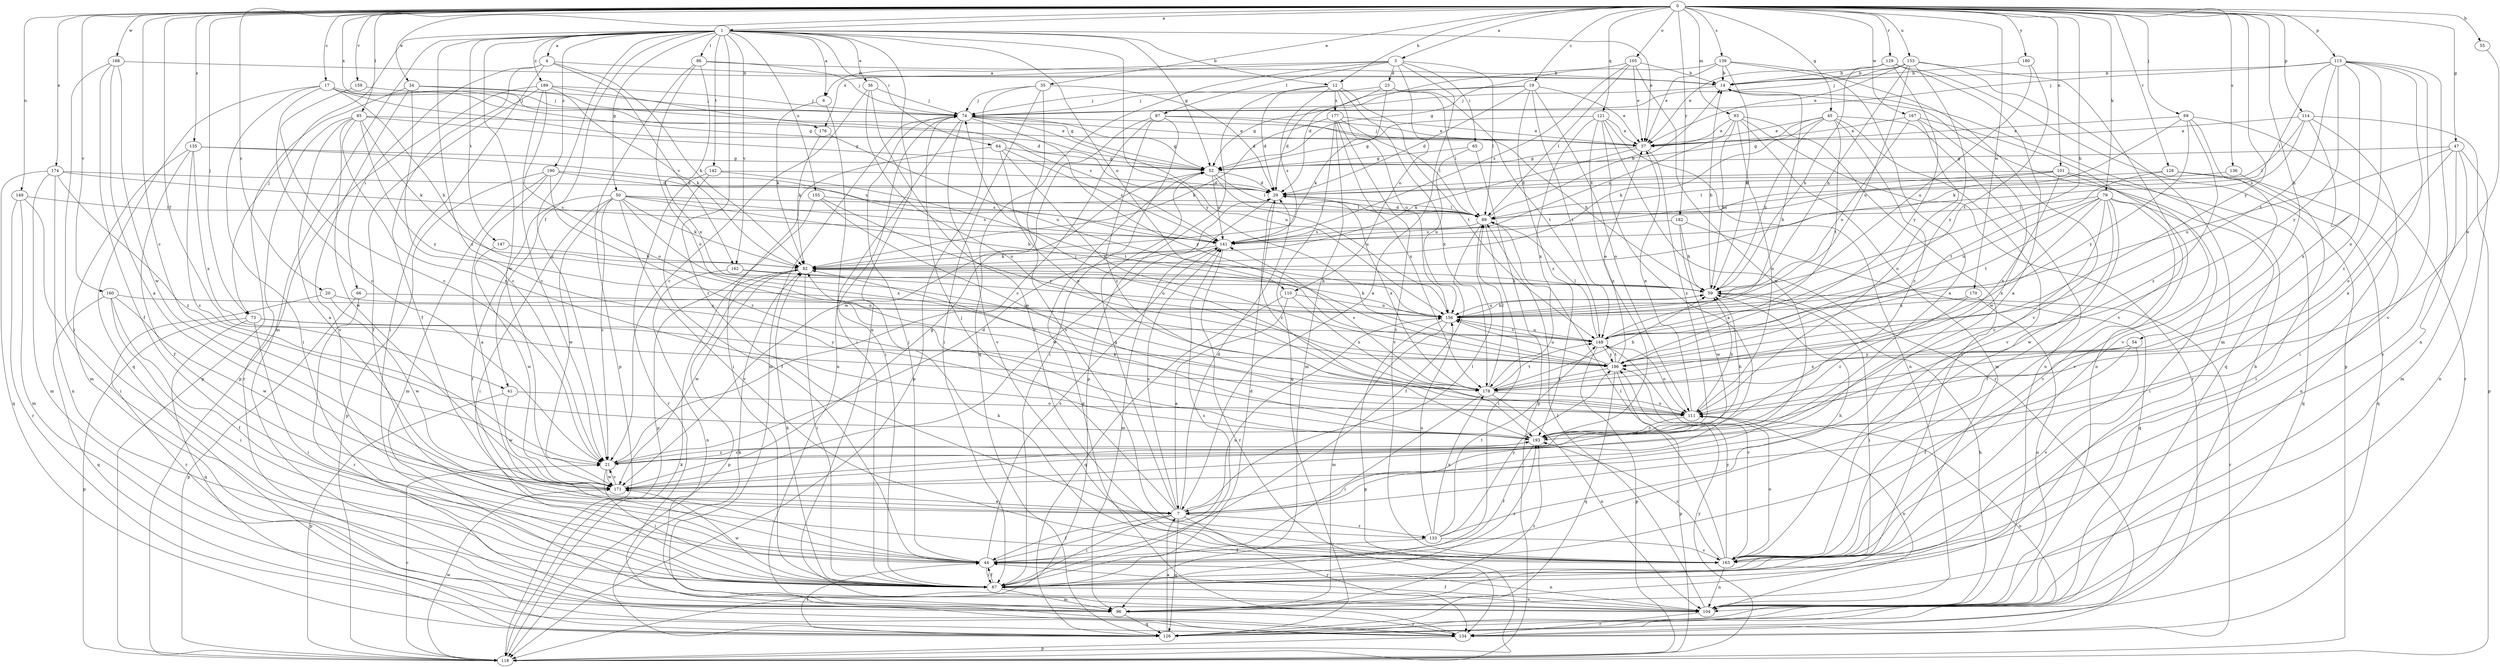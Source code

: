 strict digraph  {
0;
1;
3;
4;
6;
7;
12;
14;
17;
19;
20;
21;
23;
29;
34;
35;
36;
37;
41;
44;
45;
47;
50;
52;
54;
55;
59;
64;
65;
66;
67;
69;
73;
74;
79;
82;
85;
86;
87;
89;
93;
96;
101;
104;
105;
110;
111;
113;
114;
118;
121;
126;
128;
129;
133;
134;
135;
136;
139;
141;
142;
147;
148;
149;
153;
155;
156;
159;
160;
162;
163;
167;
168;
170;
171;
174;
176;
177;
178;
180;
182;
186;
189;
190;
193;
0 -> 1  [label=a];
0 -> 3  [label=a];
0 -> 12  [label=b];
0 -> 17  [label=c];
0 -> 19  [label=c];
0 -> 20  [label=c];
0 -> 21  [label=c];
0 -> 34  [label=e];
0 -> 35  [label=e];
0 -> 41  [label=f];
0 -> 45  [label=g];
0 -> 47  [label=g];
0 -> 54  [label=h];
0 -> 55  [label=h];
0 -> 59  [label=h];
0 -> 69  [label=j];
0 -> 73  [label=j];
0 -> 79  [label=k];
0 -> 85  [label=l];
0 -> 93  [label=m];
0 -> 101  [label=n];
0 -> 105  [label=o];
0 -> 113  [label=p];
0 -> 114  [label=p];
0 -> 121  [label=q];
0 -> 128  [label=r];
0 -> 129  [label=r];
0 -> 135  [label=s];
0 -> 136  [label=s];
0 -> 139  [label=s];
0 -> 149  [label=u];
0 -> 153  [label=u];
0 -> 159  [label=v];
0 -> 160  [label=v];
0 -> 167  [label=w];
0 -> 168  [label=w];
0 -> 170  [label=w];
0 -> 174  [label=x];
0 -> 176  [label=x];
0 -> 180  [label=y];
0 -> 182  [label=y];
0 -> 186  [label=y];
1 -> 4  [label=a];
1 -> 6  [label=a];
1 -> 12  [label=b];
1 -> 21  [label=c];
1 -> 36  [label=e];
1 -> 37  [label=e];
1 -> 41  [label=f];
1 -> 50  [label=g];
1 -> 52  [label=g];
1 -> 64  [label=i];
1 -> 73  [label=j];
1 -> 86  [label=l];
1 -> 96  [label=m];
1 -> 104  [label=n];
1 -> 110  [label=o];
1 -> 133  [label=r];
1 -> 142  [label=t];
1 -> 147  [label=t];
1 -> 155  [label=u];
1 -> 162  [label=v];
1 -> 171  [label=w];
1 -> 186  [label=y];
1 -> 189  [label=z];
1 -> 190  [label=z];
1 -> 193  [label=z];
3 -> 6  [label=a];
3 -> 7  [label=a];
3 -> 23  [label=d];
3 -> 65  [label=i];
3 -> 87  [label=l];
3 -> 89  [label=l];
3 -> 110  [label=o];
3 -> 126  [label=q];
3 -> 176  [label=x];
4 -> 14  [label=b];
4 -> 44  [label=f];
4 -> 66  [label=i];
4 -> 67  [label=i];
4 -> 82  [label=k];
4 -> 162  [label=v];
6 -> 67  [label=i];
6 -> 82  [label=k];
7 -> 29  [label=d];
7 -> 44  [label=f];
7 -> 52  [label=g];
7 -> 67  [label=i];
7 -> 74  [label=j];
7 -> 89  [label=l];
7 -> 126  [label=q];
7 -> 133  [label=r];
7 -> 134  [label=r];
7 -> 141  [label=s];
12 -> 29  [label=d];
12 -> 118  [label=p];
12 -> 141  [label=s];
12 -> 148  [label=t];
12 -> 156  [label=u];
12 -> 177  [label=x];
12 -> 178  [label=x];
14 -> 74  [label=j];
14 -> 126  [label=q];
17 -> 21  [label=c];
17 -> 29  [label=d];
17 -> 52  [label=g];
17 -> 59  [label=h];
17 -> 67  [label=i];
17 -> 74  [label=j];
17 -> 126  [label=q];
19 -> 29  [label=d];
19 -> 37  [label=e];
19 -> 52  [label=g];
19 -> 74  [label=j];
19 -> 111  [label=o];
19 -> 148  [label=t];
19 -> 193  [label=z];
20 -> 134  [label=r];
20 -> 156  [label=u];
20 -> 171  [label=w];
21 -> 29  [label=d];
21 -> 67  [label=i];
21 -> 171  [label=w];
21 -> 193  [label=z];
23 -> 29  [label=d];
23 -> 74  [label=j];
23 -> 82  [label=k];
23 -> 89  [label=l];
23 -> 148  [label=t];
29 -> 89  [label=l];
29 -> 171  [label=w];
29 -> 178  [label=x];
29 -> 193  [label=z];
34 -> 21  [label=c];
34 -> 52  [label=g];
34 -> 74  [label=j];
34 -> 118  [label=p];
34 -> 163  [label=v];
35 -> 29  [label=d];
35 -> 67  [label=i];
35 -> 74  [label=j];
35 -> 118  [label=p];
35 -> 163  [label=v];
36 -> 21  [label=c];
36 -> 74  [label=j];
36 -> 111  [label=o];
36 -> 163  [label=v];
37 -> 52  [label=g];
37 -> 74  [label=j];
37 -> 82  [label=k];
37 -> 193  [label=z];
41 -> 111  [label=o];
41 -> 118  [label=p];
41 -> 171  [label=w];
44 -> 67  [label=i];
44 -> 74  [label=j];
44 -> 104  [label=n];
44 -> 141  [label=s];
44 -> 156  [label=u];
45 -> 37  [label=e];
45 -> 52  [label=g];
45 -> 59  [label=h];
45 -> 82  [label=k];
45 -> 104  [label=n];
45 -> 148  [label=t];
45 -> 163  [label=v];
45 -> 193  [label=z];
47 -> 52  [label=g];
47 -> 96  [label=m];
47 -> 104  [label=n];
47 -> 111  [label=o];
47 -> 156  [label=u];
47 -> 163  [label=v];
50 -> 21  [label=c];
50 -> 44  [label=f];
50 -> 59  [label=h];
50 -> 67  [label=i];
50 -> 82  [label=k];
50 -> 89  [label=l];
50 -> 141  [label=s];
50 -> 163  [label=v];
50 -> 171  [label=w];
50 -> 178  [label=x];
52 -> 29  [label=d];
52 -> 89  [label=l];
52 -> 141  [label=s];
52 -> 156  [label=u];
54 -> 44  [label=f];
54 -> 163  [label=v];
54 -> 178  [label=x];
54 -> 186  [label=y];
55 -> 111  [label=o];
59 -> 14  [label=b];
59 -> 67  [label=i];
59 -> 134  [label=r];
59 -> 156  [label=u];
64 -> 52  [label=g];
64 -> 67  [label=i];
64 -> 111  [label=o];
64 -> 141  [label=s];
64 -> 186  [label=y];
65 -> 52  [label=g];
65 -> 118  [label=p];
65 -> 156  [label=u];
66 -> 118  [label=p];
66 -> 134  [label=r];
66 -> 156  [label=u];
67 -> 29  [label=d];
67 -> 44  [label=f];
67 -> 82  [label=k];
67 -> 96  [label=m];
67 -> 104  [label=n];
67 -> 141  [label=s];
67 -> 171  [label=w];
67 -> 193  [label=z];
69 -> 37  [label=e];
69 -> 82  [label=k];
69 -> 134  [label=r];
69 -> 163  [label=v];
69 -> 186  [label=y];
69 -> 193  [label=z];
73 -> 67  [label=i];
73 -> 118  [label=p];
73 -> 126  [label=q];
73 -> 148  [label=t];
73 -> 186  [label=y];
74 -> 37  [label=e];
74 -> 52  [label=g];
74 -> 67  [label=i];
74 -> 96  [label=m];
74 -> 104  [label=n];
74 -> 156  [label=u];
74 -> 163  [label=v];
74 -> 186  [label=y];
79 -> 21  [label=c];
79 -> 44  [label=f];
79 -> 67  [label=i];
79 -> 89  [label=l];
79 -> 148  [label=t];
79 -> 156  [label=u];
79 -> 163  [label=v];
79 -> 171  [label=w];
79 -> 178  [label=x];
82 -> 59  [label=h];
82 -> 67  [label=i];
82 -> 118  [label=p];
82 -> 171  [label=w];
85 -> 7  [label=a];
85 -> 37  [label=e];
85 -> 52  [label=g];
85 -> 82  [label=k];
85 -> 134  [label=r];
85 -> 171  [label=w];
85 -> 186  [label=y];
85 -> 193  [label=z];
86 -> 14  [label=b];
86 -> 74  [label=j];
86 -> 111  [label=o];
86 -> 118  [label=p];
86 -> 178  [label=x];
87 -> 21  [label=c];
87 -> 37  [label=e];
87 -> 59  [label=h];
87 -> 67  [label=i];
87 -> 171  [label=w];
87 -> 193  [label=z];
89 -> 14  [label=b];
89 -> 29  [label=d];
89 -> 44  [label=f];
89 -> 67  [label=i];
89 -> 141  [label=s];
93 -> 37  [label=e];
93 -> 59  [label=h];
93 -> 67  [label=i];
93 -> 96  [label=m];
93 -> 111  [label=o];
93 -> 134  [label=r];
93 -> 141  [label=s];
96 -> 126  [label=q];
96 -> 134  [label=r];
96 -> 193  [label=z];
101 -> 29  [label=d];
101 -> 89  [label=l];
101 -> 126  [label=q];
101 -> 141  [label=s];
101 -> 163  [label=v];
101 -> 178  [label=x];
104 -> 44  [label=f];
104 -> 59  [label=h];
104 -> 89  [label=l];
104 -> 134  [label=r];
105 -> 14  [label=b];
105 -> 29  [label=d];
105 -> 37  [label=e];
105 -> 89  [label=l];
105 -> 141  [label=s];
105 -> 171  [label=w];
110 -> 7  [label=a];
110 -> 126  [label=q];
110 -> 156  [label=u];
110 -> 178  [label=x];
111 -> 37  [label=e];
111 -> 59  [label=h];
111 -> 104  [label=n];
111 -> 193  [label=z];
113 -> 7  [label=a];
113 -> 14  [label=b];
113 -> 21  [label=c];
113 -> 74  [label=j];
113 -> 89  [label=l];
113 -> 104  [label=n];
113 -> 111  [label=o];
113 -> 148  [label=t];
113 -> 163  [label=v];
113 -> 186  [label=y];
114 -> 37  [label=e];
114 -> 67  [label=i];
114 -> 89  [label=l];
114 -> 118  [label=p];
114 -> 141  [label=s];
114 -> 178  [label=x];
118 -> 21  [label=c];
118 -> 82  [label=k];
118 -> 171  [label=w];
118 -> 186  [label=y];
121 -> 7  [label=a];
121 -> 37  [label=e];
121 -> 52  [label=g];
121 -> 104  [label=n];
121 -> 134  [label=r];
121 -> 178  [label=x];
121 -> 193  [label=z];
126 -> 7  [label=a];
126 -> 14  [label=b];
126 -> 44  [label=f];
126 -> 82  [label=k];
126 -> 111  [label=o];
128 -> 29  [label=d];
128 -> 104  [label=n];
128 -> 126  [label=q];
128 -> 148  [label=t];
129 -> 7  [label=a];
129 -> 14  [label=b];
129 -> 37  [label=e];
129 -> 59  [label=h];
129 -> 118  [label=p];
129 -> 186  [label=y];
133 -> 44  [label=f];
133 -> 59  [label=h];
133 -> 148  [label=t];
133 -> 156  [label=u];
133 -> 163  [label=v];
133 -> 178  [label=x];
133 -> 186  [label=y];
134 -> 52  [label=g];
134 -> 118  [label=p];
135 -> 21  [label=c];
135 -> 44  [label=f];
135 -> 52  [label=g];
135 -> 96  [label=m];
135 -> 141  [label=s];
135 -> 178  [label=x];
136 -> 29  [label=d];
136 -> 67  [label=i];
139 -> 7  [label=a];
139 -> 14  [label=b];
139 -> 37  [label=e];
139 -> 52  [label=g];
139 -> 59  [label=h];
139 -> 163  [label=v];
141 -> 82  [label=k];
141 -> 96  [label=m];
141 -> 134  [label=r];
142 -> 29  [label=d];
142 -> 44  [label=f];
142 -> 134  [label=r];
142 -> 148  [label=t];
147 -> 82  [label=k];
147 -> 171  [label=w];
148 -> 14  [label=b];
148 -> 89  [label=l];
148 -> 111  [label=o];
148 -> 118  [label=p];
148 -> 156  [label=u];
148 -> 163  [label=v];
148 -> 186  [label=y];
149 -> 67  [label=i];
149 -> 89  [label=l];
149 -> 96  [label=m];
149 -> 134  [label=r];
153 -> 14  [label=b];
153 -> 37  [label=e];
153 -> 59  [label=h];
153 -> 74  [label=j];
153 -> 96  [label=m];
153 -> 156  [label=u];
153 -> 163  [label=v];
153 -> 186  [label=y];
155 -> 89  [label=l];
155 -> 111  [label=o];
155 -> 118  [label=p];
155 -> 186  [label=y];
156 -> 59  [label=h];
156 -> 82  [label=k];
156 -> 96  [label=m];
156 -> 118  [label=p];
156 -> 148  [label=t];
159 -> 21  [label=c];
159 -> 74  [label=j];
160 -> 44  [label=f];
160 -> 67  [label=i];
160 -> 126  [label=q];
160 -> 156  [label=u];
160 -> 171  [label=w];
162 -> 59  [label=h];
162 -> 104  [label=n];
162 -> 156  [label=u];
163 -> 82  [label=k];
163 -> 89  [label=l];
163 -> 104  [label=n];
163 -> 111  [label=o];
163 -> 186  [label=y];
163 -> 193  [label=z];
167 -> 37  [label=e];
167 -> 104  [label=n];
167 -> 111  [label=o];
167 -> 156  [label=u];
167 -> 171  [label=w];
168 -> 7  [label=a];
168 -> 14  [label=b];
168 -> 44  [label=f];
168 -> 67  [label=i];
168 -> 171  [label=w];
170 -> 104  [label=n];
170 -> 156  [label=u];
170 -> 193  [label=z];
171 -> 7  [label=a];
171 -> 21  [label=c];
171 -> 52  [label=g];
174 -> 29  [label=d];
174 -> 96  [label=m];
174 -> 104  [label=n];
174 -> 126  [label=q];
174 -> 141  [label=s];
174 -> 193  [label=z];
176 -> 82  [label=k];
176 -> 156  [label=u];
177 -> 37  [label=e];
177 -> 82  [label=k];
177 -> 89  [label=l];
177 -> 96  [label=m];
177 -> 126  [label=q];
177 -> 163  [label=v];
177 -> 178  [label=x];
178 -> 59  [label=h];
178 -> 67  [label=i];
178 -> 74  [label=j];
178 -> 89  [label=l];
178 -> 104  [label=n];
178 -> 111  [label=o];
178 -> 141  [label=s];
178 -> 148  [label=t];
180 -> 14  [label=b];
180 -> 148  [label=t];
180 -> 156  [label=u];
182 -> 59  [label=h];
182 -> 126  [label=q];
182 -> 141  [label=s];
182 -> 171  [label=w];
186 -> 37  [label=e];
186 -> 118  [label=p];
186 -> 126  [label=q];
186 -> 148  [label=t];
186 -> 156  [label=u];
186 -> 178  [label=x];
189 -> 21  [label=c];
189 -> 44  [label=f];
189 -> 74  [label=j];
189 -> 82  [label=k];
189 -> 111  [label=o];
189 -> 118  [label=p];
189 -> 141  [label=s];
190 -> 7  [label=a];
190 -> 29  [label=d];
190 -> 96  [label=m];
190 -> 118  [label=p];
190 -> 141  [label=s];
190 -> 193  [label=z];
193 -> 21  [label=c];
193 -> 44  [label=f];
193 -> 59  [label=h];
193 -> 82  [label=k];
}

